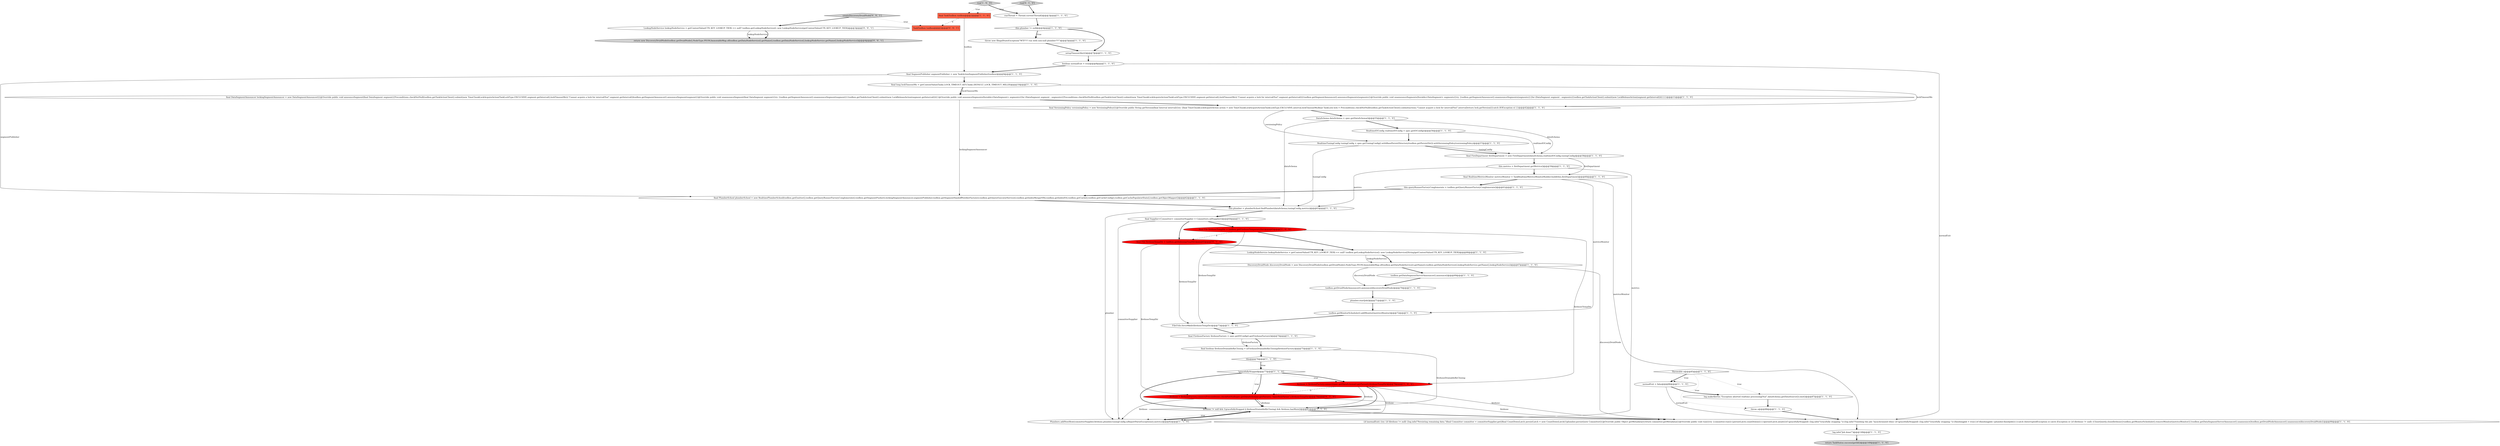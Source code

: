digraph {
21 [style = filled, label = "toolbox.getDruidNodeAnnouncer().announce(discoveryDruidNode)@@@70@@@['1', '1', '0']", fillcolor = white, shape = ellipse image = "AAA0AAABBB1BBB"];
17 [style = filled, label = "FileUtils.forceMkdir(firehoseTempDir)@@@73@@@['1', '1', '0']", fillcolor = white, shape = ellipse image = "AAA0AAABBB1BBB"];
10 [style = filled, label = "toolbox.getMonitorScheduler().addMonitor(metricsMonitor)@@@72@@@['1', '1', '0']", fillcolor = white, shape = ellipse image = "AAA0AAABBB1BBB"];
15 [style = filled, label = "log.makeAlert(e,\"Exception aborted realtime processing(%s(\",dataSchema.getDataSource()).emit()@@@87@@@['1', '1', '0']", fillcolor = white, shape = ellipse image = "AAA0AAABBB1BBB"];
22 [style = filled, label = "toolbox.getDataSegmentServerAnnouncer().announce()@@@69@@@['1', '1', '0']", fillcolor = white, shape = ellipse image = "AAA0AAABBB1BBB"];
1 [style = filled, label = "throw e@@@88@@@['1', '1', '0']", fillcolor = white, shape = ellipse image = "AAA0AAABBB1BBB"];
3 [style = filled, label = "firehose != null && (!gracefullyStopped || firehoseDrainableByClosing) && firehose.hasMore()@@@81@@@['1', '1', '0']", fillcolor = white, shape = diamond image = "AAA0AAABBB1BBB"];
38 [style = filled, label = "run['1', '0', '0']", fillcolor = lightgray, shape = diamond image = "AAA0AAABBB1BBB"];
44 [style = filled, label = "firehose = firehoseFactory.connect(Preconditions.checkNotNull(spec.getDataSchema().getParser(),\"inputRowParser\"),firehoseTempDir)@@@78@@@['0', '1', '0']", fillcolor = red, shape = ellipse image = "AAA1AAABBB2BBB"];
36 [style = filled, label = "final TaskToolbox toolbox@@@2@@@['1', '1', '0']", fillcolor = tomato, shape = box image = "AAA0AAABBB1BBB"];
13 [style = filled, label = "setupTimeoutAlert()@@@7@@@['1', '1', '0']", fillcolor = white, shape = ellipse image = "AAA0AAABBB1BBB"];
23 [style = filled, label = "boolean normalExit = true@@@8@@@['1', '1', '0']", fillcolor = white, shape = ellipse image = "AAA0AAABBB1BBB"];
7 [style = filled, label = "this.plumber = plumberSchool.findPlumber(dataSchema,tuningConfig,metrics)@@@63@@@['1', '1', '0']", fillcolor = white, shape = ellipse image = "AAA0AAABBB1BBB"];
28 [style = filled, label = "RealtimeIOConfig realtimeIOConfig = spec.getIOConfig()@@@56@@@['1', '1', '0']", fillcolor = white, shape = ellipse image = "AAA0AAABBB1BBB"];
25 [style = filled, label = "final File firehoseTempDir = toolbox.getFirehoseTemporaryDir()@@@65@@@['1', '0', '0']", fillcolor = red, shape = ellipse image = "AAA1AAABBB1BBB"];
41 [style = filled, label = "final DataSegmentAnnouncer lockingSegmentAnnouncer = new DataSegmentAnnouncer(){@Override public void announceSegment(final DataSegment segment){Preconditions.checkNotNull(toolbox.getTaskActionClient().submit(new TimeChunkLockAcquireAction(TaskLockType.EXCLUSIVE,segment.getInterval(),lockTimeoutMs)),\"Cannot acquire a lock for interval(%s(\",segment.getInterval())toolbox.getSegmentAnnouncer().announceSegment(segment)}@Override public void unannounceSegment(final DataSegment segment){try {toolbox.getSegmentAnnouncer().unannounceSegment(segment)}{toolbox.getTaskActionClient().submit(new LockReleaseAction(segment.getInterval()))}}@Override public void announceSegments(Iterable<DataSegment> segments){for (DataSegment segment : segments){Preconditions.checkNotNull(toolbox.getTaskActionClient().submit(new TimeChunkLockAcquireAction(TaskLockType.EXCLUSIVE,segment.getInterval(),lockTimeoutMs)),\"Cannot acquire a lock for interval(%s(\",segment.getInterval())}toolbox.getSegmentAnnouncer().announceSegments(segments)}@Override public void unannounceSegments(Iterable<DataSegment> segments){try {toolbox.getSegmentAnnouncer().unannounceSegments(segments)}{for (DataSegment segment : segments){toolbox.getTaskActionClient().submit(new LockReleaseAction(segment.getInterval()))}}}}@@@11@@@['1', '1', '0']", fillcolor = white, shape = ellipse image = "AAA0AAABBB1BBB"];
43 [style = filled, label = "final File firehoseTempDir = toolbox.getIndexingTmpDir()@@@65@@@['0', '1', '0']", fillcolor = red, shape = ellipse image = "AAA1AAABBB2BBB"];
32 [style = filled, label = "DiscoveryDruidNode discoveryDruidNode = new DiscoveryDruidNode(toolbox.getDruidNode(),NodeType.PEON,ImmutableMap.of(toolbox.getDataNodeService().getName(),toolbox.getDataNodeService(),lookupNodeService.getName(),lookupNodeService))@@@67@@@['1', '1', '0']", fillcolor = white, shape = ellipse image = "AAA0AAABBB1BBB"];
47 [style = filled, label = "LookupNodeService lookupNodeService = getContextValue(CTX_KEY_LOOKUP_TIER) == null? toolbox.getLookupNodeService(): new LookupNodeService(getContextValue(CTX_KEY_LOOKUP_TIER))@@@3@@@['0', '0', '1']", fillcolor = white, shape = ellipse image = "AAA0AAABBB3BBB"];
12 [style = filled, label = "final FireDepartment fireDepartment = new FireDepartment(dataSchema,realtimeIOConfig,tuningConfig)@@@58@@@['1', '1', '0']", fillcolor = white, shape = ellipse image = "AAA0AAABBB1BBB"];
16 [style = filled, label = "!gracefullyStopped@@@77@@@['1', '1', '0']", fillcolor = white, shape = diamond image = "AAA0AAABBB1BBB"];
30 [style = filled, label = "LookupNodeService lookupNodeService = getContextValue(CTX_KEY_LOOKUP_TIER) == null? toolbox.getLookupNodeService(): new LookupNodeService((String)getContextValue(CTX_KEY_LOOKUP_TIER))@@@66@@@['1', '1', '0']", fillcolor = white, shape = ellipse image = "AAA0AAABBB1BBB"];
19 [style = filled, label = "final long lockTimeoutMs = getContextValue(Tasks.LOCK_TIMEOUT_KEY,Tasks.DEFAULT_LOCK_TIMEOUT_MILLIS)@@@10@@@['1', '1', '0']", fillcolor = white, shape = ellipse image = "AAA0AAABBB1BBB"];
42 [style = filled, label = "final FirehoseFactory firehoseFactory = spec.getIOConfig().getFirehoseFactory()@@@74@@@['1', '1', '0']", fillcolor = white, shape = ellipse image = "AAA0AAABBB1BBB"];
5 [style = filled, label = "RealtimeTuningConfig tuningConfig = spec.getTuningConfig().withBasePersistDirectory(toolbox.getPersistDir()).withVersioningPolicy(versioningPolicy)@@@57@@@['1', '1', '0']", fillcolor = white, shape = ellipse image = "AAA0AAABBB1BBB"];
6 [style = filled, label = "Plumbers.addNextRow(committerSupplier,firehose,plumber,tuningConfig.isReportParseExceptions(),metrics)@@@82@@@['1', '1', '0']", fillcolor = white, shape = ellipse image = "AAA0AAABBB1BBB"];
24 [style = filled, label = "this.queryRunnerFactoryConglomerate = toolbox.getQueryRunnerFactoryConglomerate()@@@61@@@['1', '1', '0']", fillcolor = white, shape = ellipse image = "AAA0AAABBB1BBB"];
31 [style = filled, label = "final boolean firehoseDrainableByClosing = isFirehoseDrainableByClosing(firehoseFactory)@@@75@@@['1', '1', '0']", fillcolor = white, shape = ellipse image = "AAA0AAABBB1BBB"];
4 [style = filled, label = "final SegmentPublisher segmentPublisher = new TaskActionSegmentPublisher(toolbox)@@@9@@@['1', '1', '0']", fillcolor = white, shape = ellipse image = "AAA0AAABBB1BBB"];
34 [style = filled, label = "plumber.startJob()@@@71@@@['1', '1', '0']", fillcolor = white, shape = ellipse image = "AAA0AAABBB1BBB"];
35 [style = filled, label = "this.metrics = fireDepartment.getMetrics()@@@59@@@['1', '1', '0']", fillcolor = white, shape = ellipse image = "AAA0AAABBB1BBB"];
33 [style = filled, label = "this.plumber != null@@@4@@@['1', '1', '0']", fillcolor = white, shape = diamond image = "AAA0AAABBB1BBB"];
46 [style = filled, label = "TaskToolbox toolbox@@@2@@@['0', '0', '1']", fillcolor = tomato, shape = box image = "AAA0AAABBB3BBB"];
14 [style = filled, label = "{if (normalExit) {try {if (firehose != null) {log.info(\"Persisting remaining data.\")final Committer committer = committerSupplier.get()final CountDownLatch persistLatch = new CountDownLatch(1)plumber.persist(new Committer(){@Override public Object getMetadata(){return committer.getMetadata()}@Override public void run(){try {committer.run()}{persistLatch.countDown()}}})persistLatch.await()}if (gracefullyStopped) {log.info(\"Gracefully stopping.\")}{log.info(\"Finishing the job.\")synchronized (this) {if (gracefullyStopped) {log.info(\"Gracefully stopping.\")}{finishingJob = true}}if (finishingJob) {plumber.finishJob()}}}catch (InterruptedException e) catch (Exception e) {if (firehose != null) {CloseQuietly.close(firehose)}toolbox.getMonitorScheduler().removeMonitor(metricsMonitor)}}toolbox.getDataSegmentServerAnnouncer().unannounce()toolbox.getDruidNodeAnnouncer().unannounce(discoveryDruidNode)}@@@90@@@['1', '1', '0']", fillcolor = white, shape = ellipse image = "AAA0AAABBB1BBB"];
18 [style = filled, label = "firehose = firehoseFactory.connect(spec.getDataSchema().getParser(),firehoseTempDir)@@@78@@@['1', '0', '0']", fillcolor = red, shape = ellipse image = "AAA1AAABBB1BBB"];
27 [style = filled, label = "normalExit = false@@@86@@@['1', '1', '0']", fillcolor = white, shape = ellipse image = "AAA0AAABBB1BBB"];
48 [style = filled, label = "return new DiscoveryDruidNode(toolbox.getDruidNode(),NodeType.PEON,ImmutableMap.of(toolbox.getDataNodeService().getName(),toolbox.getDataNodeService(),lookupNodeService.getName(),lookupNodeService))@@@4@@@['0', '0', '1']", fillcolor = lightgray, shape = ellipse image = "AAA0AAABBB3BBB"];
26 [style = filled, label = "throw new IllegalStateException(\"WTF?!? run with non-null plumber??!\")@@@5@@@['1', '1', '0']", fillcolor = white, shape = ellipse image = "AAA0AAABBB1BBB"];
8 [style = filled, label = "final Supplier<Committer> committerSupplier = Committers.nilSupplier()@@@64@@@['1', '1', '0']", fillcolor = white, shape = ellipse image = "AAA0AAABBB1BBB"];
37 [style = filled, label = "final RealtimeMetricsMonitor metricsMonitor = TaskRealtimeMetricsMonitorBuilder.build(this,fireDepartment)@@@60@@@['1', '1', '0']", fillcolor = white, shape = ellipse image = "AAA0AAABBB1BBB"];
0 [style = filled, label = "return TaskStatus.success(getId())@@@149@@@['1', '1', '0']", fillcolor = lightgray, shape = ellipse image = "AAA0AAABBB1BBB"];
11 [style = filled, label = "final PlumberSchool plumberSchool = new RealtimePlumberSchool(toolbox.getEmitter(),toolbox.getQueryRunnerFactoryConglomerate(),toolbox.getSegmentPusher(),lockingSegmentAnnouncer,segmentPublisher,toolbox.getSegmentHandoffNotifierFactory(),toolbox.getQueryExecutorService(),toolbox.getIndexMergerV9(),toolbox.getIndexIO(),toolbox.getCache(),toolbox.getCacheConfig(),toolbox.getCachePopulatorStats(),toolbox.getObjectMapper())@@@62@@@['1', '1', '0']", fillcolor = white, shape = ellipse image = "AAA0AAABBB1BBB"];
39 [style = filled, label = "this@@@76@@@['1', '1', '0']", fillcolor = white, shape = diamond image = "AAA0AAABBB1BBB"];
49 [style = filled, label = "createDiscoveryDruidNode['0', '0', '1']", fillcolor = lightgray, shape = diamond image = "AAA0AAABBB3BBB"];
40 [style = filled, label = "Throwable e@@@85@@@['1', '1', '0']", fillcolor = white, shape = diamond image = "AAA0AAABBB1BBB"];
45 [style = filled, label = "run['0', '1', '0']", fillcolor = lightgray, shape = diamond image = "AAA0AAABBB2BBB"];
2 [style = filled, label = "DataSchema dataSchema = spec.getDataSchema()@@@55@@@['1', '1', '0']", fillcolor = white, shape = ellipse image = "AAA0AAABBB1BBB"];
29 [style = filled, label = "final VersioningPolicy versioningPolicy = new VersioningPolicy(){@Override public String getVersion(final Interval interval){try {final TimeChunkLockAcquireAction action = new TimeChunkLockAcquireAction(TaskLockType.EXCLUSIVE,interval,lockTimeoutMs)final TaskLock lock = Preconditions.checkNotNull(toolbox.getTaskActionClient().submit(action),\"Cannot acquire a lock for interval(%s(\",interval)return lock.getVersion()}catch (IOException e) }}@@@42@@@['1', '1', '0']", fillcolor = white, shape = ellipse image = "AAA0AAABBB1BBB"];
9 [style = filled, label = "runThread = Thread.currentThread()@@@3@@@['1', '1', '0']", fillcolor = white, shape = ellipse image = "AAA0AAABBB1BBB"];
20 [style = filled, label = "log.info(\"Job done!\")@@@148@@@['1', '1', '0']", fillcolor = white, shape = ellipse image = "AAA0AAABBB1BBB"];
6->3 [style = bold, label=""];
18->3 [style = bold, label=""];
32->22 [style = bold, label=""];
43->44 [style = solid, label="firehoseTempDir"];
36->4 [style = solid, label="toolbox"];
47->48 [style = solid, label="lookupNodeService"];
19->29 [style = solid, label="lockTimeoutMs"];
37->14 [style = solid, label="metricsMonitor"];
25->30 [style = bold, label=""];
20->0 [style = bold, label=""];
35->6 [style = solid, label="metrics"];
35->7 [style = solid, label="metrics"];
10->17 [style = bold, label=""];
25->43 [style = dashed, label="0"];
5->7 [style = solid, label="tuningConfig"];
3->6 [style = dotted, label="true"];
7->8 [style = bold, label=""];
33->26 [style = dotted, label="true"];
27->15 [style = bold, label=""];
25->18 [style = solid, label="firehoseTempDir"];
41->11 [style = solid, label="lockingSegmentAnnouncer"];
29->2 [style = bold, label=""];
35->37 [style = bold, label=""];
24->11 [style = bold, label=""];
2->12 [style = solid, label="dataSchema"];
44->6 [style = solid, label="firehose"];
2->28 [style = bold, label=""];
14->20 [style = bold, label=""];
16->3 [style = bold, label=""];
28->5 [style = bold, label=""];
47->48 [style = bold, label=""];
18->3 [style = solid, label="firehose"];
9->33 [style = bold, label=""];
32->21 [style = solid, label="discoveryDruidNode"];
18->6 [style = solid, label="firehose"];
44->3 [style = bold, label=""];
4->19 [style = bold, label=""];
16->44 [style = dotted, label="true"];
7->6 [style = solid, label="plumber"];
42->31 [style = bold, label=""];
12->35 [style = bold, label=""];
17->42 [style = bold, label=""];
33->13 [style = bold, label=""];
26->13 [style = bold, label=""];
36->46 [style = dashed, label="0"];
23->14 [style = solid, label="normalExit"];
19->41 [style = bold, label=""];
4->11 [style = solid, label="segmentPublisher"];
40->15 [style = dotted, label="true"];
49->46 [style = dotted, label="true"];
16->18 [style = dotted, label="true"];
12->37 [style = solid, label="fireDepartment"];
16->18 [style = bold, label=""];
39->16 [style = bold, label=""];
18->14 [style = solid, label="firehose"];
37->24 [style = bold, label=""];
21->34 [style = bold, label=""];
38->9 [style = bold, label=""];
3->6 [style = bold, label=""];
30->32 [style = bold, label=""];
33->26 [style = bold, label=""];
18->44 [style = dashed, label="0"];
16->44 [style = bold, label=""];
31->3 [style = solid, label="firehoseDrainableByClosing"];
40->27 [style = bold, label=""];
40->1 [style = dotted, label="true"];
31->39 [style = bold, label=""];
40->27 [style = dotted, label="true"];
45->9 [style = bold, label=""];
38->36 [style = dotted, label="true"];
25->17 [style = solid, label="firehoseTempDir"];
15->1 [style = bold, label=""];
41->29 [style = bold, label=""];
3->14 [style = bold, label=""];
23->4 [style = bold, label=""];
22->21 [style = bold, label=""];
19->41 [style = solid, label="lockTimeoutMs"];
8->43 [style = bold, label=""];
39->16 [style = dotted, label="true"];
34->10 [style = bold, label=""];
43->30 [style = bold, label=""];
49->47 [style = bold, label=""];
42->31 [style = solid, label="firehoseFactory"];
5->12 [style = bold, label=""];
29->5 [style = solid, label="versioningPolicy"];
44->3 [style = solid, label="firehose"];
27->14 [style = solid, label="normalExit"];
8->6 [style = solid, label="committerSupplier"];
13->23 [style = bold, label=""];
45->36 [style = dotted, label="true"];
2->7 [style = solid, label="dataSchema"];
43->17 [style = solid, label="firehoseTempDir"];
1->14 [style = bold, label=""];
5->12 [style = solid, label="tuningConfig"];
30->32 [style = solid, label="lookupNodeService"];
32->14 [style = solid, label="discoveryDruidNode"];
28->12 [style = solid, label="realtimeIOConfig"];
44->14 [style = solid, label="firehose"];
8->25 [style = bold, label=""];
11->7 [style = bold, label=""];
37->10 [style = solid, label="metricsMonitor"];
}
